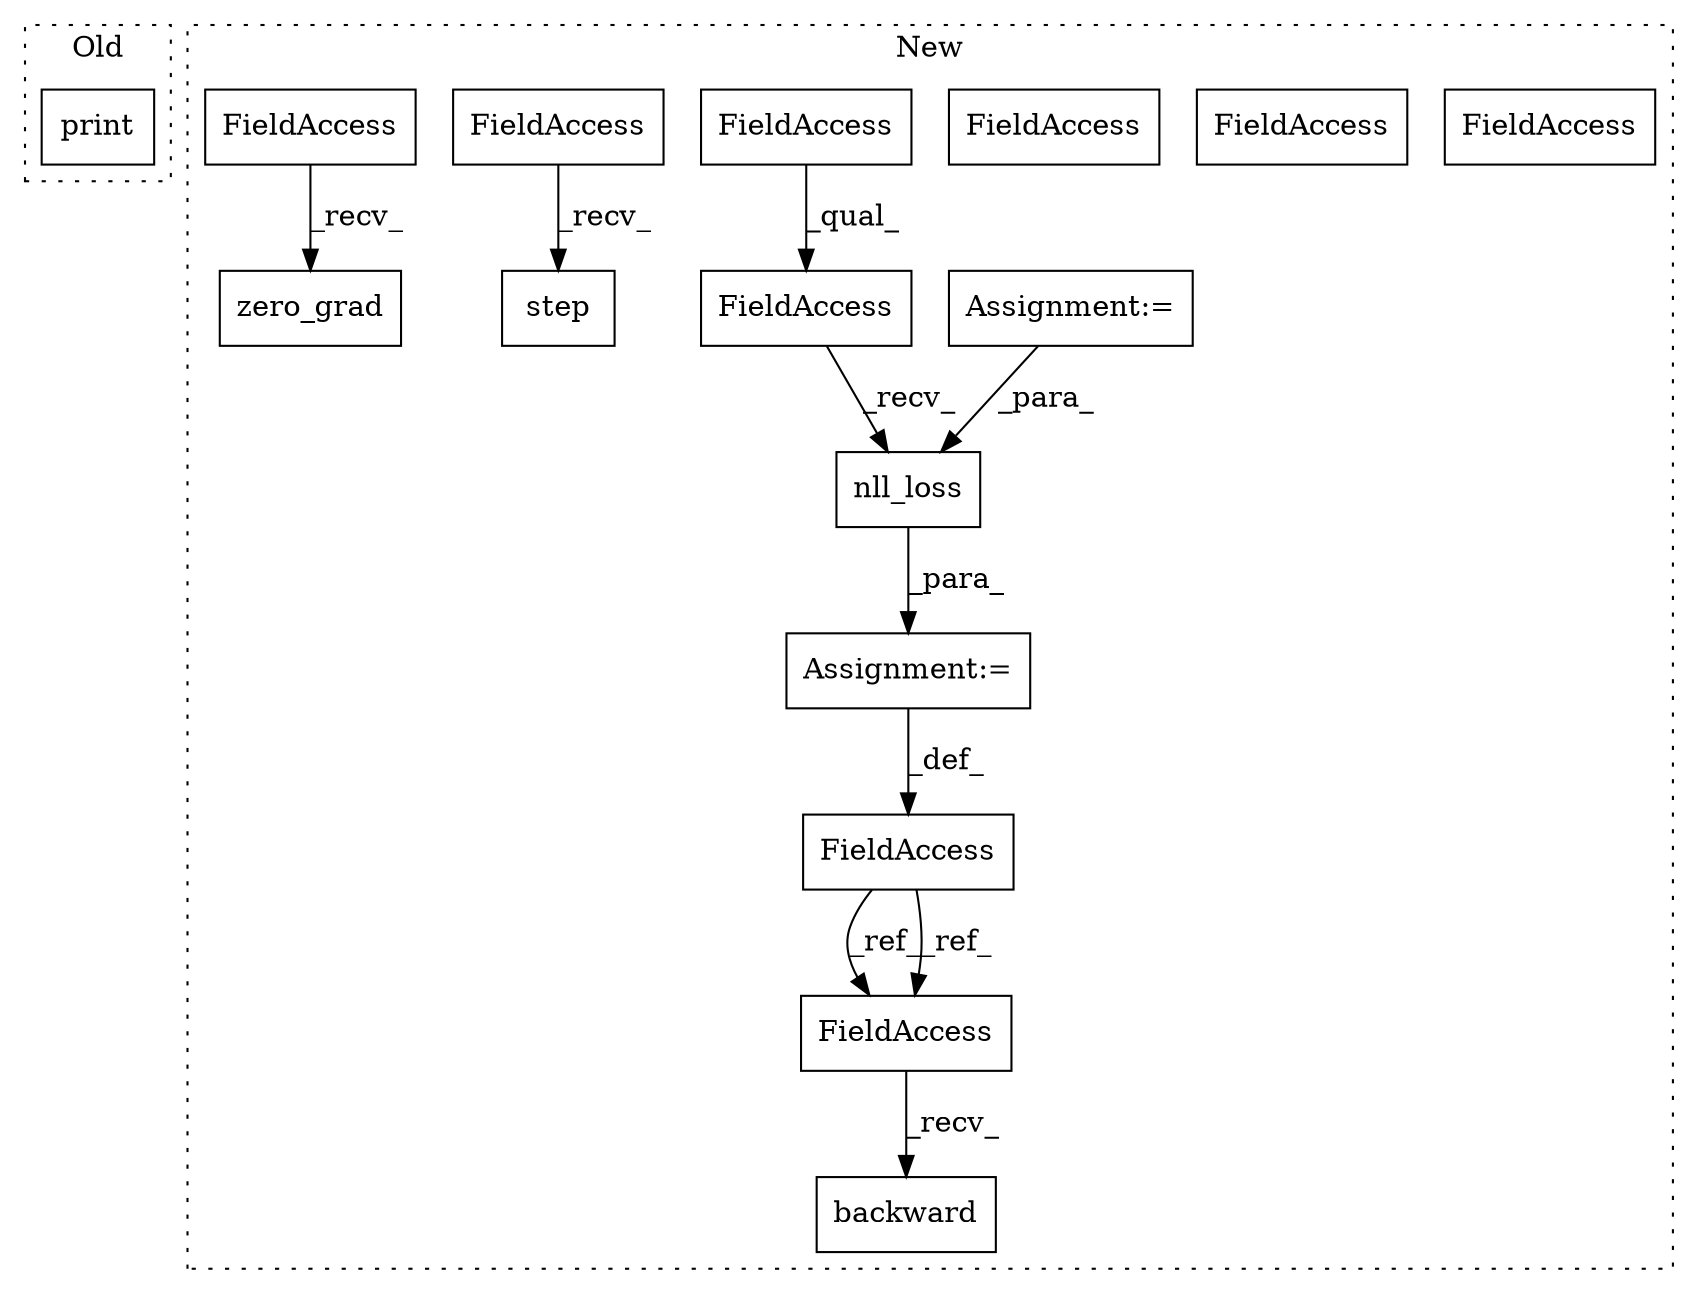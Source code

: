 digraph G {
subgraph cluster0 {
1 [label="print" a="32" s="1752,1809" l="6,1" shape="box"];
label = "Old";
style="dotted";
}
subgraph cluster1 {
2 [label="step" a="32" s="4413" l="6" shape="box"];
3 [label="Assignment:=" a="7" s="4164" l="1" shape="box"];
4 [label="FieldAccess" a="22" s="4282" l="4" shape="box"];
5 [label="FieldAccess" a="22" s="4380" l="4" shape="box"];
6 [label="FieldAccess" a="22" s="4403" l="9" shape="box"];
7 [label="zero_grad" a="32" s="4361" l="11" shape="box"];
8 [label="nll_loss" a="32" s="4307,4342" l="9,1" shape="box"];
9 [label="FieldAccess" a="22" s="4351" l="9" shape="box"];
10 [label="FieldAccess" a="22" s="4287" l="19" shape="box"];
11 [label="FieldAccess" a="22" s="4287" l="8" shape="box"];
12 [label="backward" a="32" s="4385" l="10" shape="box"];
13 [label="Assignment:=" a="7" s="4286" l="1" shape="box"];
14 [label="FieldAccess" a="22" s="4403" l="9" shape="box"];
15 [label="FieldAccess" a="22" s="4351" l="9" shape="box"];
16 [label="FieldAccess" a="22" s="4380" l="4" shape="box"];
label = "New";
style="dotted";
}
3 -> 8 [label="_para_"];
4 -> 16 [label="_ref_"];
4 -> 16 [label="_ref_"];
8 -> 13 [label="_para_"];
10 -> 8 [label="_recv_"];
11 -> 10 [label="_qual_"];
13 -> 4 [label="_def_"];
14 -> 2 [label="_recv_"];
15 -> 7 [label="_recv_"];
16 -> 12 [label="_recv_"];
}